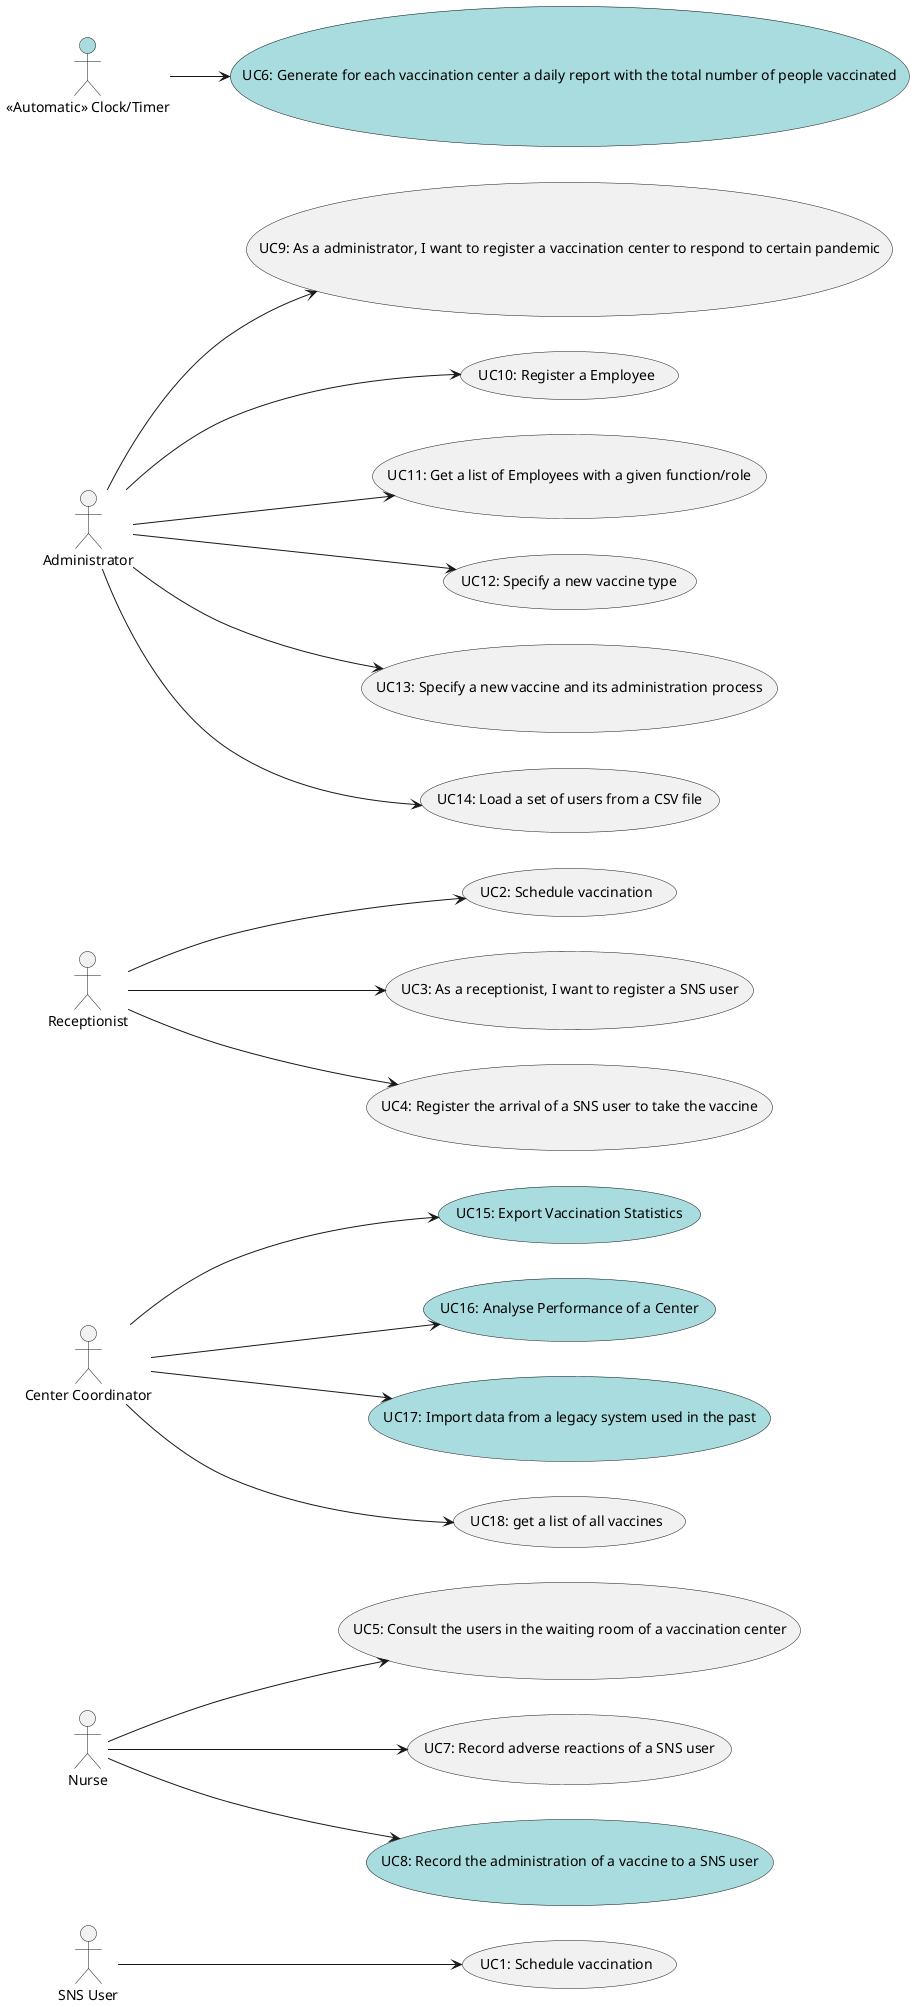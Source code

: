 @startuml
left to right direction

actor :SNS User: as user
actor :Nurse: as nurse
actor :Center Coordinator: as coordinator
actor :Receptionist: as receptionist
actor :Administrator: as administrator
actor :<<Automatic>> Clock/Timer: as timer #A9DCDF

usecase UC1 as "UC1: Schedule vaccination"
usecase UC2 as "UC2: Schedule vaccination"
usecase UC3 as "UC3: As a receptionist, I want to register a SNS user"
usecase UC4 as "UC4: Register the arrival of a SNS user to take the vaccine"
usecase UC5 as "UC5: Consult the users in the waiting room of a vaccination center"
usecase UC6 as "UC6: Generate for each vaccination center a daily report with the total number of people vaccinated" #A9DCDF
usecase UC7 as "UC7: Record adverse reactions of a SNS user"
usecase UC8 as "UC8: Record the administration of a vaccine to a SNS user" #A9DCDF
usecase UC9 as "UC9: As a administrator, I want to register a vaccination center to respond to certain pandemic"
usecase UC10 as "UC10: Register a Employee"
usecase UC11 as "UC11: Get a list of Employees with a given function/role"
usecase UC12 as "UC12: Specify a new vaccine type"
usecase UC13 as "UC13: Specify a new vaccine and its administration process"
usecase UC14 as "UC14: Load a set of users from a CSV file"
usecase UC15 as "UC15: Export Vaccination Statistics" #A9DCDF
usecase UC16 as "UC16: Analyse Performance of a Center" #A9DCDF
usecase UC17 as "UC17: Import data from a legacy system used in the past" #A9DCDF
usecase UC18 as "UC18: get a list of all vaccines"



user --> UC1


receptionist --> UC4
receptionist --> UC3
receptionist --> UC2

nurse --> UC7
nurse --> UC8
nurse --> UC5

administrator --> UC9
administrator --> UC10
administrator --> UC11
administrator --> UC12
administrator --> UC13
administrator --> UC14

coordinator --> UC17
coordinator --> UC16
coordinator --> UC15
coordinator --> UC18

timer --> UC6

@enduml